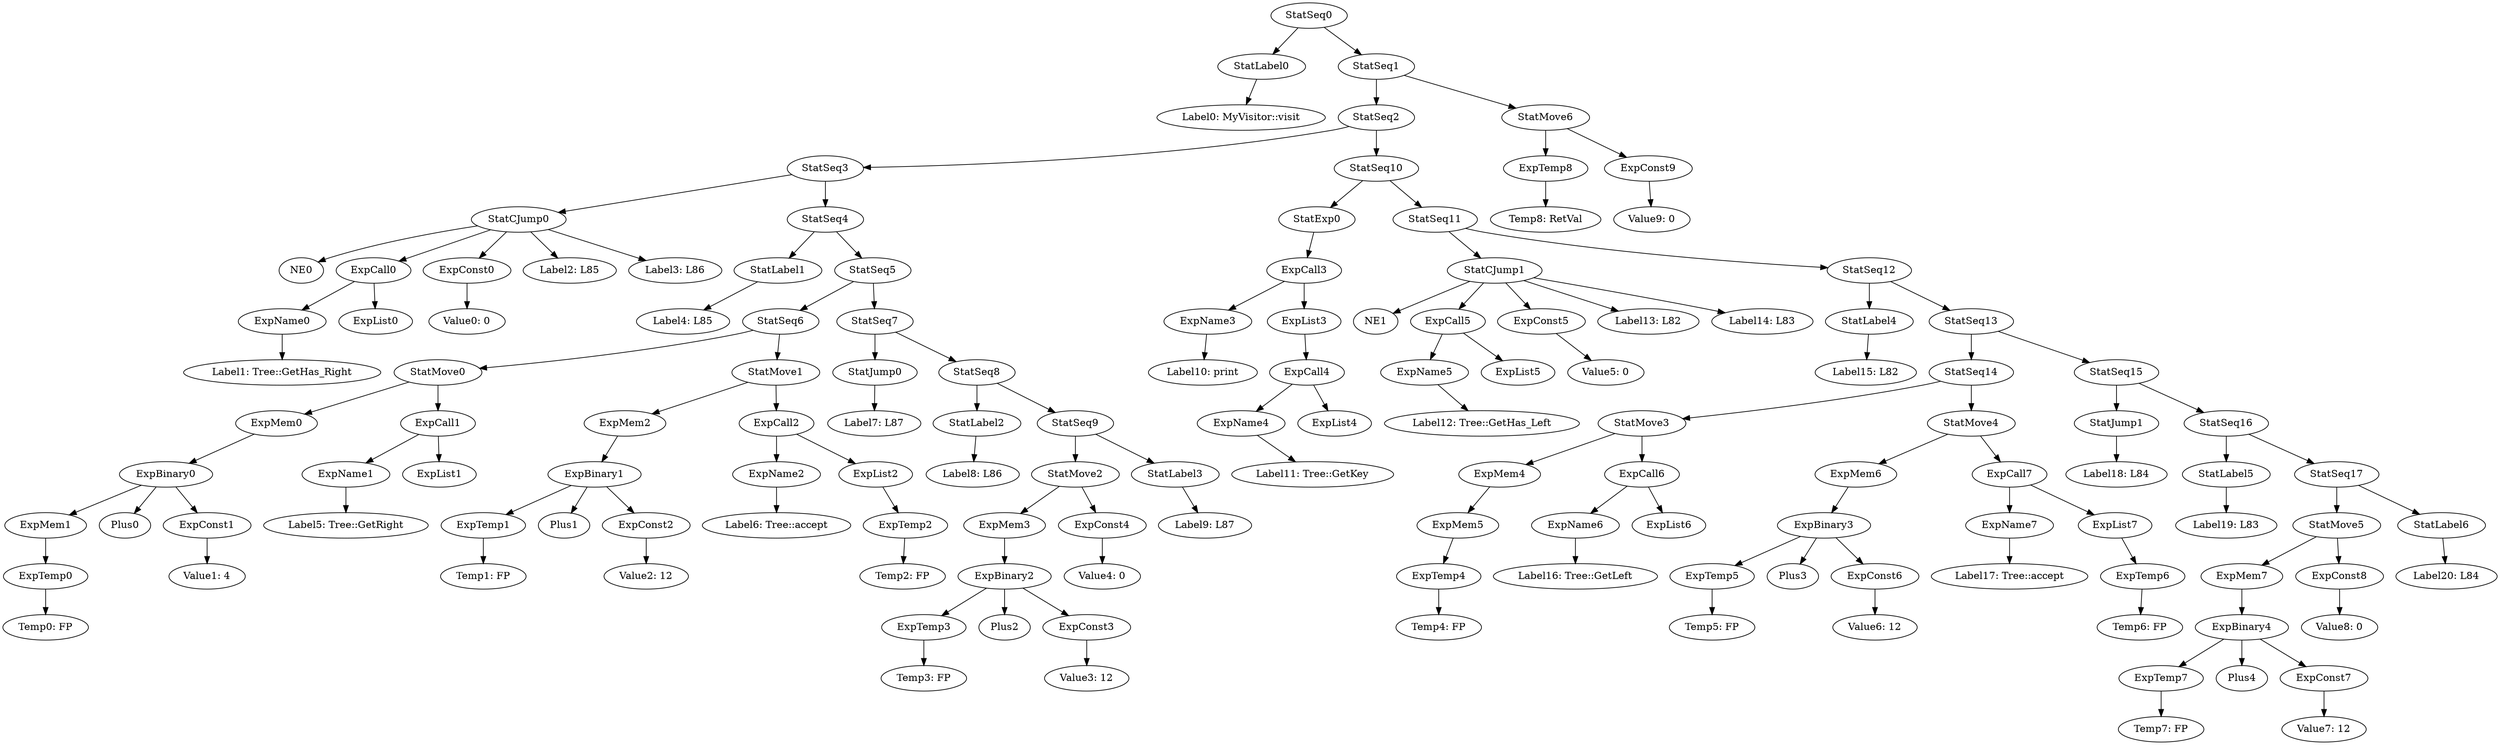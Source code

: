 digraph {
	ordering = out;
	ExpTemp8 -> "Temp8: RetVal";
	StatSeq1 -> StatSeq2;
	StatSeq1 -> StatMove6;
	ExpConst7 -> "Value7: 12";
	StatSeq16 -> StatLabel5;
	StatSeq16 -> StatSeq17;
	StatJump1 -> "Label18: L84";
	ExpList7 -> ExpTemp6;
	StatMove6 -> ExpTemp8;
	StatMove6 -> ExpConst9;
	ExpTemp6 -> "Temp6: FP";
	ExpCall7 -> ExpName7;
	ExpCall7 -> ExpList7;
	StatMove4 -> ExpMem6;
	StatMove4 -> ExpCall7;
	ExpMem6 -> ExpBinary3;
	StatLabel5 -> "Label19: L83";
	ExpTemp5 -> "Temp5: FP";
	ExpCall6 -> ExpName6;
	ExpCall6 -> ExpList6;
	ExpName6 -> "Label16: Tree::GetLeft";
	StatMove3 -> ExpMem4;
	StatMove3 -> ExpCall6;
	ExpTemp4 -> "Temp4: FP";
	StatSeq12 -> StatLabel4;
	StatSeq12 -> StatSeq13;
	ExpConst9 -> "Value9: 0";
	StatSeq11 -> StatCJump1;
	StatSeq11 -> StatSeq12;
	StatMove5 -> ExpMem7;
	StatMove5 -> ExpConst8;
	ExpConst5 -> "Value5: 0";
	ExpCall5 -> ExpName5;
	ExpCall5 -> ExpList5;
	StatCJump1 -> NE1;
	StatCJump1 -> ExpCall5;
	StatCJump1 -> ExpConst5;
	StatCJump1 -> "Label13: L82";
	StatCJump1 -> "Label14: L83";
	ExpBinary3 -> ExpTemp5;
	ExpBinary3 -> Plus3;
	ExpBinary3 -> ExpConst6;
	ExpConst2 -> "Value2: 12";
	ExpCall2 -> ExpName2;
	ExpCall2 -> ExpList2;
	ExpMem4 -> ExpMem5;
	ExpName4 -> "Label11: Tree::GetKey";
	ExpTemp1 -> "Temp1: FP";
	StatExp0 -> ExpCall3;
	StatSeq0 -> StatLabel0;
	StatSeq0 -> StatSeq1;
	ExpCall3 -> ExpName3;
	ExpCall3 -> ExpList3;
	ExpBinary1 -> ExpTemp1;
	ExpBinary1 -> Plus1;
	ExpBinary1 -> ExpConst2;
	ExpMem0 -> ExpBinary0;
	ExpBinary0 -> ExpMem1;
	ExpBinary0 -> Plus0;
	ExpBinary0 -> ExpConst1;
	ExpName5 -> "Label12: Tree::GetHas_Left";
	ExpName0 -> "Label1: Tree::GetHas_Right";
	StatCJump0 -> NE0;
	StatCJump0 -> ExpCall0;
	StatCJump0 -> ExpConst0;
	StatCJump0 -> "Label2: L85";
	StatCJump0 -> "Label3: L86";
	StatSeq13 -> StatSeq14;
	StatSeq13 -> StatSeq15;
	StatMove1 -> ExpMem2;
	StatMove1 -> ExpCall2;
	StatSeq17 -> StatMove5;
	StatSeq17 -> StatLabel6;
	StatLabel4 -> "Label15: L82";
	StatSeq5 -> StatSeq6;
	StatSeq5 -> StatSeq7;
	ExpName2 -> "Label6: Tree::accept";
	StatSeq7 -> StatJump0;
	StatSeq7 -> StatSeq8;
	ExpConst6 -> "Value6: 12";
	ExpMem1 -> ExpTemp0;
	ExpBinary4 -> ExpTemp7;
	ExpBinary4 -> Plus4;
	ExpBinary4 -> ExpConst7;
	ExpConst0 -> "Value0: 0";
	StatSeq4 -> StatLabel1;
	StatSeq4 -> StatSeq5;
	StatLabel1 -> "Label4: L85";
	ExpMem2 -> ExpBinary1;
	ExpCall1 -> ExpName1;
	ExpCall1 -> ExpList1;
	StatJump0 -> "Label7: L87";
	ExpCall0 -> ExpName0;
	ExpCall0 -> ExpList0;
	StatSeq9 -> StatMove2;
	StatSeq9 -> StatLabel3;
	StatSeq6 -> StatMove0;
	StatSeq6 -> StatMove1;
	StatSeq8 -> StatLabel2;
	StatSeq8 -> StatSeq9;
	ExpTemp3 -> "Temp3: FP";
	StatMove0 -> ExpMem0;
	StatMove0 -> ExpCall1;
	ExpMem7 -> ExpBinary4;
	StatSeq15 -> StatJump1;
	StatSeq15 -> StatSeq16;
	StatSeq3 -> StatCJump0;
	StatSeq3 -> StatSeq4;
	StatSeq14 -> StatMove3;
	StatSeq14 -> StatMove4;
	StatSeq10 -> StatExp0;
	StatSeq10 -> StatSeq11;
	ExpName1 -> "Label5: Tree::GetRight";
	ExpConst1 -> "Value1: 4";
	ExpTemp7 -> "Temp7: FP";
	ExpTemp0 -> "Temp0: FP";
	ExpTemp2 -> "Temp2: FP";
	ExpList2 -> ExpTemp2;
	ExpMem5 -> ExpTemp4;
	StatLabel0 -> "Label0: MyVisitor::visit";
	ExpBinary2 -> ExpTemp3;
	ExpBinary2 -> Plus2;
	ExpBinary2 -> ExpConst3;
	StatLabel6 -> "Label20: L84";
	ExpConst3 -> "Value3: 12";
	ExpMem3 -> ExpBinary2;
	StatMove2 -> ExpMem3;
	StatMove2 -> ExpConst4;
	ExpName7 -> "Label17: Tree::accept";
	StatLabel2 -> "Label8: L86";
	ExpCall4 -> ExpName4;
	ExpCall4 -> ExpList4;
	ExpConst8 -> "Value8: 0";
	ExpConst4 -> "Value4: 0";
	StatLabel3 -> "Label9: L87";
	ExpList3 -> ExpCall4;
	StatSeq2 -> StatSeq3;
	StatSeq2 -> StatSeq10;
	ExpName3 -> "Label10: print";
}

